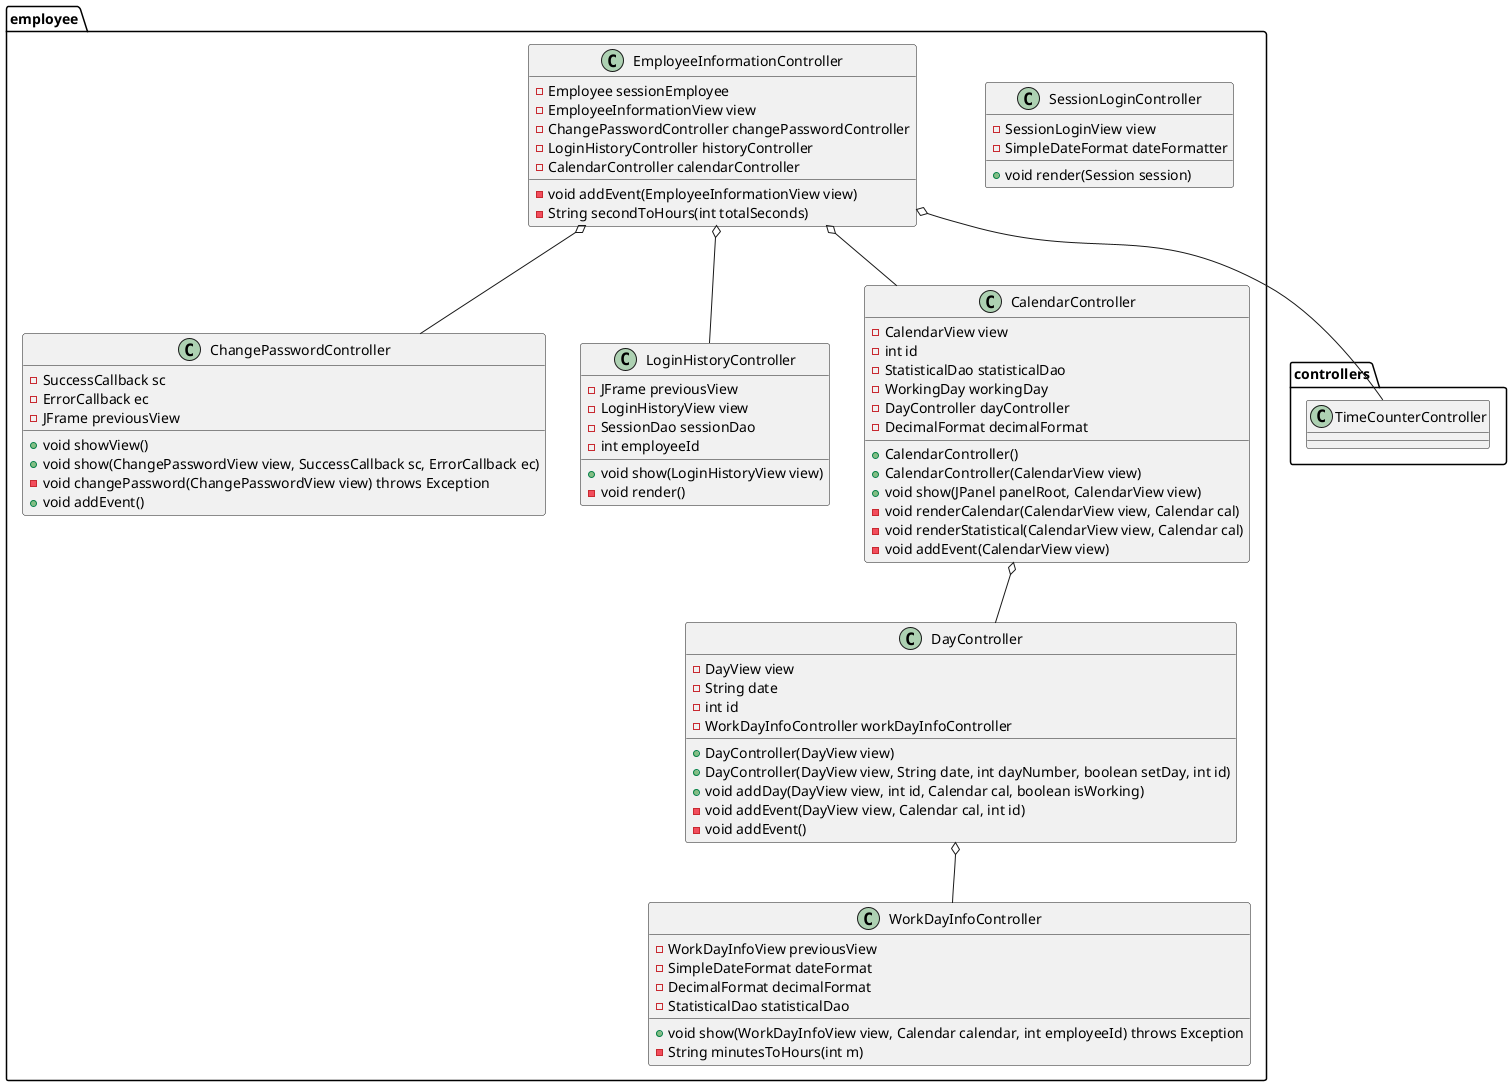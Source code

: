 @startuml
package employee {
    class WorkDayInfoController {
        - WorkDayInfoView previousView
        - SimpleDateFormat dateFormat
        - DecimalFormat decimalFormat
        - StatisticalDao statisticalDao
        + void show(WorkDayInfoView view, Calendar calendar, int employeeId) throws Exception
        - String minutesToHours(int m)
    }
    class ChangePasswordController {
        - SuccessCallback sc
        - ErrorCallback ec
        - JFrame previousView
        + void showView()
        + void show(ChangePasswordView view, SuccessCallback sc, ErrorCallback ec)
        - void changePassword(ChangePasswordView view) throws Exception
        + void addEvent()
    }
    class SessionLoginController {
        - SessionLoginView view
        - SimpleDateFormat dateFormatter
        + void render(Session session)
    }
    class LoginHistoryController {
        - JFrame previousView
        - LoginHistoryView view
        - SessionDao sessionDao
        - int employeeId
        + void show(LoginHistoryView view)
        - void render()
    }
    class DayController {
        - DayView view
        - String date
        - int id
        - WorkDayInfoController workDayInfoController
        + DayController(DayView view)
        + DayController(DayView view, String date, int dayNumber, boolean setDay, int id)
        + void addDay(DayView view, int id, Calendar cal, boolean isWorking)
        - void addEvent(DayView view, Calendar cal, int id)
        - void addEvent()
    }
    class CalendarController {
        - CalendarView view
        - int id
        - StatisticalDao statisticalDao
        - WorkingDay workingDay
        - DayController dayController
        - DecimalFormat decimalFormat
        + CalendarController()
        + CalendarController(CalendarView view)
        + void show(JPanel panelRoot, CalendarView view)
        - void renderCalendar(CalendarView view, Calendar cal)
        - void renderStatistical(CalendarView view, Calendar cal)
        - void addEvent(CalendarView view)
    }
    class EmployeeInformationController {
        - Employee sessionEmployee
        - EmployeeInformationView view
        -  ChangePasswordController changePasswordController
        -  LoginHistoryController historyController
        -  CalendarController calendarController
        - void addEvent(EmployeeInformationView view)
        - String secondToHours(int totalSeconds)
    }
}
CalendarController o-- DayController 
DayController o-- WorkDayInfoController
EmployeeInformationController o-- ChangePasswordController
EmployeeInformationController o-- LoginHistoryController
EmployeeInformationController o-- CalendarController
EmployeeInformationController o-- controllers.TimeCounterController
@enduml